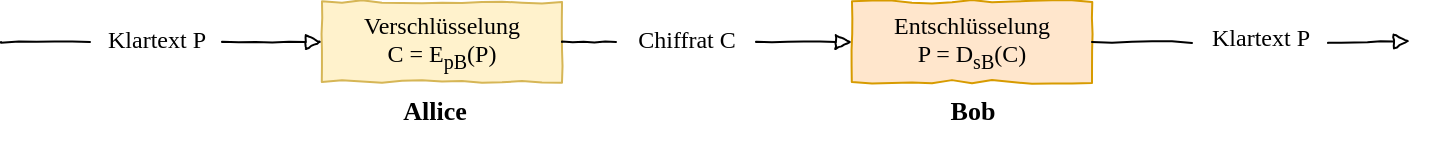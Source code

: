 <mxfile version="11.3.0" type="device" pages="1"><diagram id="pNG9Wko1gl6t0U5g-HA2" name="Page-1"><mxGraphModel dx="858" dy="579" grid="1" gridSize="10" guides="1" tooltips="1" connect="1" arrows="1" fold="1" page="1" pageScale="1" pageWidth="827" pageHeight="1169" math="0" shadow="0"><root><mxCell id="0"/><mxCell id="1" parent="0"/><mxCell id="Ess5p3rl3vnMVRUwxmSE-1" value="Verschlüsselung&lt;br&gt;C = E&lt;sub&gt;pB&lt;/sub&gt;(P)" style="rounded=0;whiteSpace=wrap;html=1;fontFamily=Comic Sans MS;labelBackgroundColor=none;comic=1;fillColor=#fff2cc;strokeColor=#d6b656;shadow=0;glass=0;" parent="1" vertex="1"><mxGeometry x="219" y="74" width="120" height="40" as="geometry"/></mxCell><mxCell id="Ess5p3rl3vnMVRUwxmSE-2" value="Entschlüsselung&lt;br&gt;P = D&lt;sub&gt;sB&lt;/sub&gt;(C)" style="rounded=0;whiteSpace=wrap;html=1;fontFamily=Comic Sans MS;labelBackgroundColor=none;comic=1;fillColor=#ffe6cc;strokeColor=#d79b00;" parent="1" vertex="1"><mxGeometry x="484" y="74" width="120" height="40" as="geometry"/></mxCell><mxCell id="Ess5p3rl3vnMVRUwxmSE-11" value="Klartext P" style="text;html=1;fontFamily=Comic Sans MS;align=center;" parent="1" vertex="1"><mxGeometry x="654" y="78" width="68" height="33" as="geometry"/></mxCell><mxCell id="Ess5p3rl3vnMVRUwxmSE-12" value="" style="endArrow=none;html=1;labelBackgroundColor=none;fontFamily=Comic Sans MS;entryX=0;entryY=0.5;entryDx=0;entryDy=0;endFill=0;comic=1;exitX=1;exitY=0.5;exitDx=0;exitDy=0;" parent="1" source="Ess5p3rl3vnMVRUwxmSE-2" target="Ess5p3rl3vnMVRUwxmSE-11" edge="1"><mxGeometry width="50" height="50" relative="1" as="geometry"><mxPoint x="353" y="160" as="sourcePoint"/><mxPoint x="303" y="215" as="targetPoint"/></mxGeometry></mxCell><mxCell id="Ess5p3rl3vnMVRUwxmSE-13" value="" style="endArrow=block;html=1;labelBackgroundColor=none;fontFamily=Comic Sans MS;endFill=0;comic=1;exitX=1;exitY=0.5;exitDx=0;exitDy=0;" parent="1" source="Ess5p3rl3vnMVRUwxmSE-11" edge="1"><mxGeometry width="50" height="50" relative="1" as="geometry"><mxPoint x="763" y="98.5" as="sourcePoint"/><mxPoint x="763" y="93.5" as="targetPoint"/></mxGeometry></mxCell><mxCell id="Ess5p3rl3vnMVRUwxmSE-14" value="Chiffrat C" style="text;html=1;fontFamily=Comic Sans MS;align=center;" parent="1" vertex="1"><mxGeometry x="366" y="79" width="70" height="30" as="geometry"/></mxCell><mxCell id="Ess5p3rl3vnMVRUwxmSE-15" value="" style="endArrow=none;html=1;labelBackgroundColor=none;fontFamily=Comic Sans MS;entryX=0;entryY=0.5;entryDx=0;entryDy=0;endFill=0;comic=1;" parent="1" target="Ess5p3rl3vnMVRUwxmSE-14" edge="1"><mxGeometry width="50" height="50" relative="1" as="geometry"><mxPoint x="339" y="94" as="sourcePoint"/><mxPoint x="319" y="129" as="targetPoint"/></mxGeometry></mxCell><mxCell id="Ess5p3rl3vnMVRUwxmSE-16" value="" style="endArrow=block;html=1;labelBackgroundColor=none;fontFamily=Comic Sans MS;endFill=0;comic=1;exitX=1;exitY=0.5;exitDx=0;exitDy=0;entryX=0;entryY=0.5;entryDx=0;entryDy=0;" parent="1" source="Ess5p3rl3vnMVRUwxmSE-14" target="Ess5p3rl3vnMVRUwxmSE-2" edge="1"><mxGeometry width="50" height="50" relative="1" as="geometry"><mxPoint x="499" y="99" as="sourcePoint"/><mxPoint x="498.5" y="94" as="targetPoint"/></mxGeometry></mxCell><mxCell id="Ess5p3rl3vnMVRUwxmSE-18" value="Klartext P" style="text;html=1;fontFamily=Comic Sans MS;align=center;" parent="1" vertex="1"><mxGeometry x="103" y="79" width="66" height="30" as="geometry"/></mxCell><mxCell id="Ess5p3rl3vnMVRUwxmSE-19" value="" style="endArrow=none;html=1;labelBackgroundColor=none;fontFamily=Comic Sans MS;entryX=0;entryY=0.5;entryDx=0;entryDy=0;endFill=0;comic=1;" parent="1" target="Ess5p3rl3vnMVRUwxmSE-18" edge="1"><mxGeometry width="50" height="50" relative="1" as="geometry"><mxPoint x="58.5" y="94" as="sourcePoint"/><mxPoint x="38.5" y="129" as="targetPoint"/></mxGeometry></mxCell><mxCell id="Ess5p3rl3vnMVRUwxmSE-20" value="" style="endArrow=block;html=1;labelBackgroundColor=none;fontFamily=Comic Sans MS;endFill=0;comic=1;exitX=1;exitY=0.5;exitDx=0;exitDy=0;entryX=0;entryY=0.5;entryDx=0;entryDy=0;" parent="1" source="Ess5p3rl3vnMVRUwxmSE-18" target="Ess5p3rl3vnMVRUwxmSE-1" edge="1"><mxGeometry width="50" height="50" relative="1" as="geometry"><mxPoint x="218.5" y="99" as="sourcePoint"/><mxPoint x="209" y="110" as="targetPoint"/></mxGeometry></mxCell><mxCell id="Ess5p3rl3vnMVRUwxmSE-25" value="Allice" style="text;html=1;fontFamily=Comic Sans MS;align=center;fontStyle=1;fontSize=13;" parent="1" vertex="1"><mxGeometry x="240" y="114" width="70" height="30" as="geometry"/></mxCell><mxCell id="Ess5p3rl3vnMVRUwxmSE-26" value="Bob" style="text;html=1;fontFamily=Comic Sans MS;align=center;fontStyle=1;fontSize=13;" parent="1" vertex="1"><mxGeometry x="509" y="114" width="70" height="30" as="geometry"/></mxCell></root></mxGraphModel></diagram></mxfile>